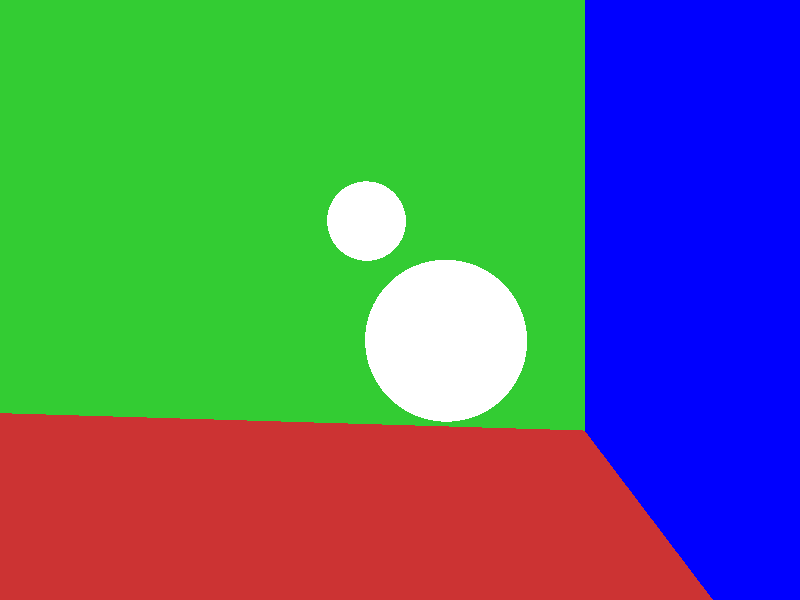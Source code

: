 // cs473, simple color bleeding set up

camera {
  location  <-2, 0, 14>
  up        <0,  1,  0>
  right     <1.333333, 0,  0>
  look_at   <0, 0, 0>
}


light_source {<5, 10, 5> color rgb <0.5, 0.5, 0.5>}

// floor
plane {<0, 1, 0>, -3
  pigment {color rgb <0.8, 0.2, 0.2>}
  finish {ambient 0.1 diffuse 0.8}
  translate <0, -1, 0>
}

// back wall
plane {<0, 0, 1>, -5
  pigment {color rgb <0.2, 0.8, 0.2>}
  finish {ambient 0.1 diffuse 0.8}
}

// left side wall
plane {<1, 0, 0>, -5 
    pigment {color rgb <0.0, 0.0, 1.0>}
    finish {ambient 0.1 diffuse 0.8}    
}


// right side wall
plane {<-1, 0, 0>, 5 
    pigment {color rgb <0.0, 0.0, 1.0>}
    finish {ambient 0.1 diffuse 0.8}    
}

sphere {<-1.0, -1.0, -1.0>, 2.0
  pigment {color rgb <1.0, 1.0, 1.0>}
  finish {ambient 0.1 diffuse 0.8 reflection 0.6}
}

sphere {<1.0, 2.0, -1.0>, 1.0
  pigment {color rgb <1.0, 1.0, 1.0>}
  finish {ambient 0.1 diffuse 0.8 refraction 1.0 ior 1.5}
}


